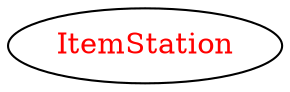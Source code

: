 digraph dependencyGraph {
 concentrate=true;
 ranksep="2.0";
 rankdir="LR"; 
 splines="ortho";
"ItemStation" [fontcolor="red"];
}